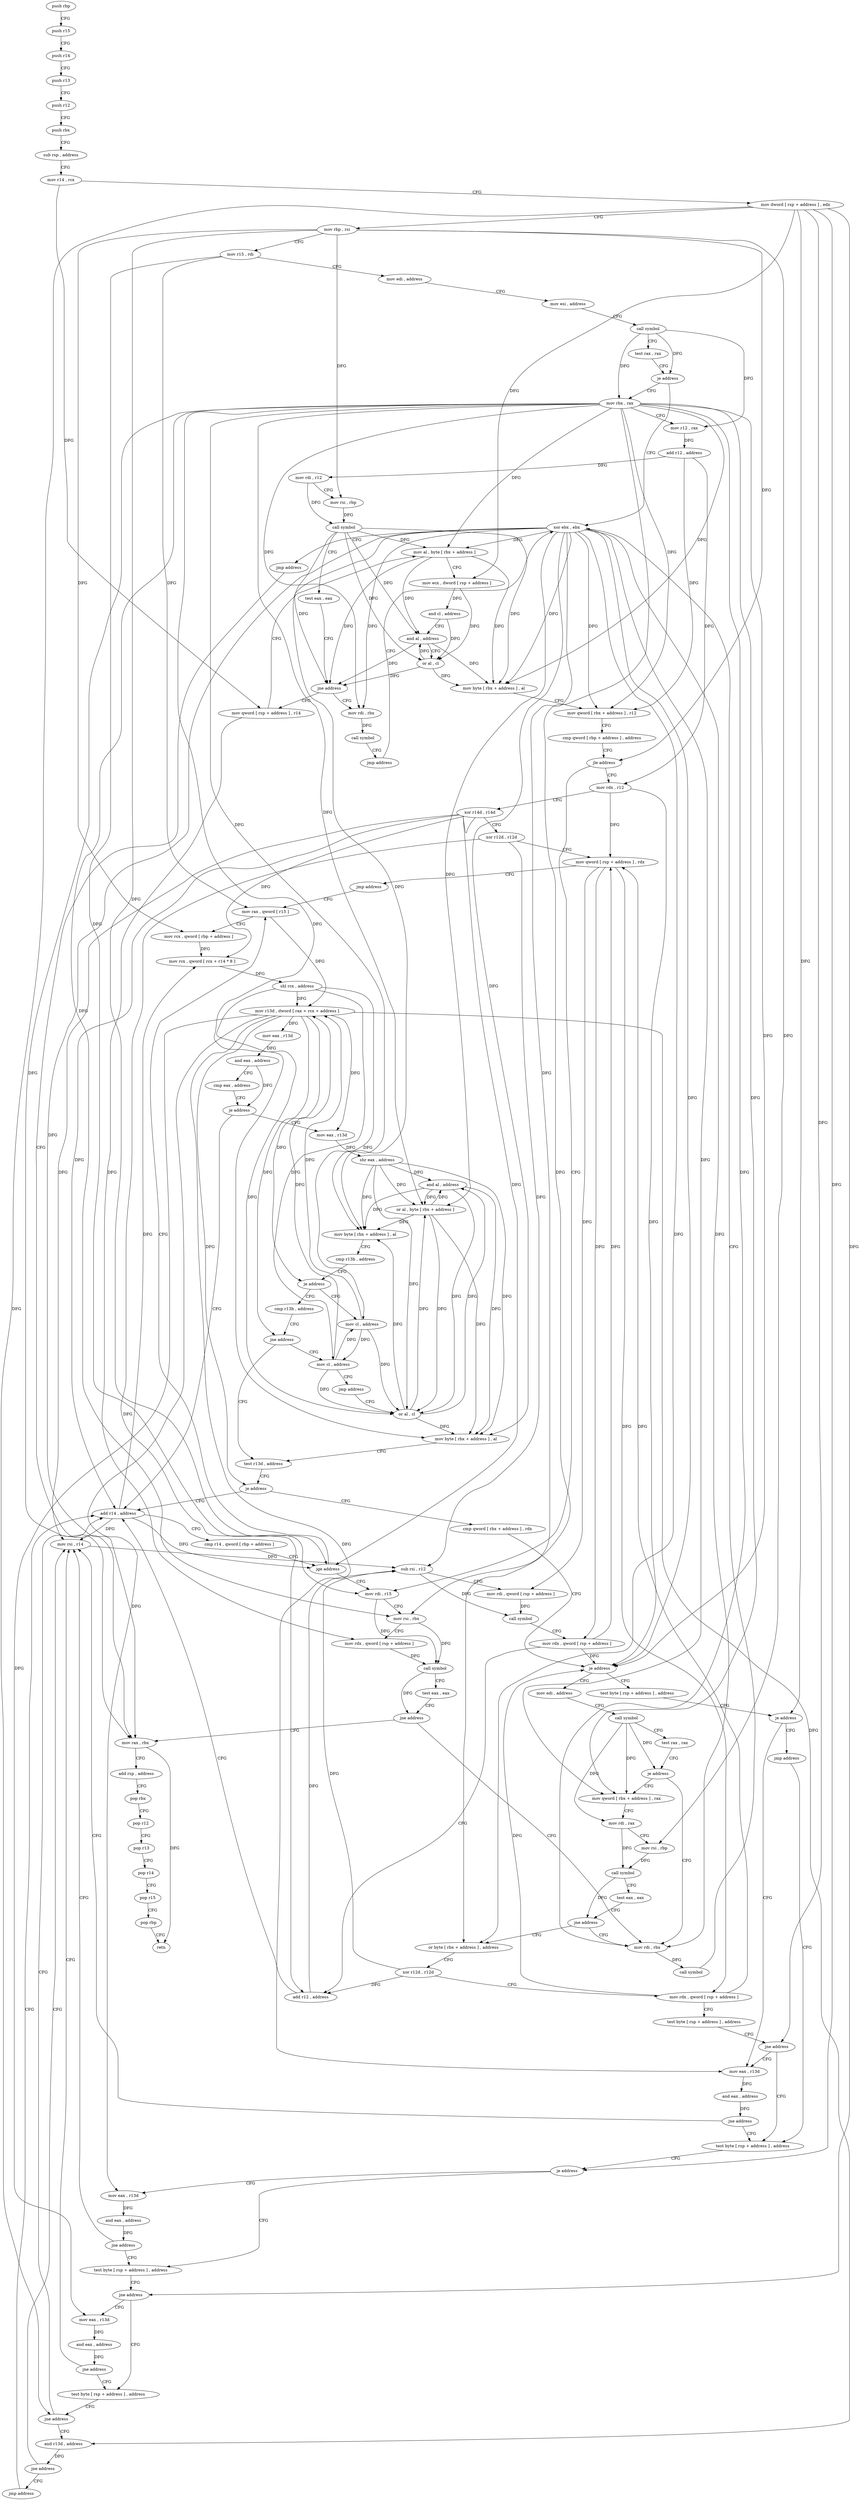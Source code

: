 digraph "func" {
"4242048" [label = "push rbp" ]
"4242049" [label = "push r15" ]
"4242051" [label = "push r14" ]
"4242053" [label = "push r13" ]
"4242055" [label = "push r12" ]
"4242057" [label = "push rbx" ]
"4242058" [label = "sub rsp , address" ]
"4242062" [label = "mov r14 , rcx" ]
"4242065" [label = "mov dword [ rsp + address ] , edx" ]
"4242069" [label = "mov rbp , rsi" ]
"4242072" [label = "mov r15 , rdi" ]
"4242075" [label = "mov edi , address" ]
"4242080" [label = "mov esi , address" ]
"4242085" [label = "call symbol" ]
"4242090" [label = "test rax , rax" ]
"4242093" [label = "je address" ]
"4242517" [label = "xor ebx , ebx" ]
"4242099" [label = "mov rbx , rax" ]
"4242519" [label = "jmp address" ]
"4242491" [label = "mov rax , rbx" ]
"4242102" [label = "mov r12 , rax" ]
"4242105" [label = "add r12 , address" ]
"4242109" [label = "mov rdi , r12" ]
"4242112" [label = "mov rsi , rbp" ]
"4242115" [label = "call symbol" ]
"4242120" [label = "test eax , eax" ]
"4242122" [label = "jne address" ]
"4242521" [label = "mov rdi , rbx" ]
"4242128" [label = "mov qword [ rsp + address ] , r14" ]
"4242494" [label = "add rsp , address" ]
"4242498" [label = "pop rbx" ]
"4242499" [label = "pop r12" ]
"4242501" [label = "pop r13" ]
"4242503" [label = "pop r14" ]
"4242505" [label = "pop r15" ]
"4242507" [label = "pop rbp" ]
"4242508" [label = "retn" ]
"4242524" [label = "call symbol" ]
"4242529" [label = "jmp address" ]
"4242133" [label = "mov al , byte [ rbx + address ]" ]
"4242136" [label = "mov ecx , dword [ rsp + address ]" ]
"4242140" [label = "and cl , address" ]
"4242143" [label = "and al , address" ]
"4242145" [label = "or al , cl" ]
"4242147" [label = "mov byte [ rbx + address ] , al" ]
"4242150" [label = "mov qword [ rbx + address ] , r12" ]
"4242154" [label = "cmp qword [ rbp + address ] , address" ]
"4242159" [label = "jle address" ]
"4242471" [label = "mov rdi , r15" ]
"4242165" [label = "mov rdx , r12" ]
"4242474" [label = "mov rsi , rbx" ]
"4242477" [label = "mov rdx , qword [ rsp + address ]" ]
"4242482" [label = "call symbol" ]
"4242487" [label = "test eax , eax" ]
"4242489" [label = "jne address" ]
"4242509" [label = "mov rdi , rbx" ]
"4242168" [label = "xor r14d , r14d" ]
"4242171" [label = "xor r12d , r12d" ]
"4242174" [label = "mov qword [ rsp + address ] , rdx" ]
"4242179" [label = "jmp address" ]
"4242231" [label = "mov rax , qword [ r15 ]" ]
"4242512" [label = "call symbol" ]
"4242234" [label = "mov rcx , qword [ rbp + address ]" ]
"4242238" [label = "mov rcx , qword [ rcx + r14 * 8 ]" ]
"4242242" [label = "shl rcx , address" ]
"4242246" [label = "mov r13d , dword [ rax + rcx + address ]" ]
"4242251" [label = "mov eax , r13d" ]
"4242254" [label = "and eax , address" ]
"4242259" [label = "cmp eax , address" ]
"4242262" [label = "je address" ]
"4242217" [label = "add r14 , address" ]
"4242264" [label = "mov eax , r13d" ]
"4242221" [label = "cmp r14 , qword [ rbp + address ]" ]
"4242225" [label = "jge address" ]
"4242267" [label = "shr eax , address" ]
"4242270" [label = "and al , address" ]
"4242272" [label = "or al , byte [ rbx + address ]" ]
"4242275" [label = "mov byte [ rbx + address ] , al" ]
"4242278" [label = "cmp r13b , address" ]
"4242282" [label = "je address" ]
"4242294" [label = "mov cl , address" ]
"4242284" [label = "cmp r13b , address" ]
"4242296" [label = "or al , cl" ]
"4242288" [label = "jne address" ]
"4242301" [label = "test r13d , address" ]
"4242290" [label = "mov cl , address" ]
"4242310" [label = "cmp qword [ rbx + address ] , rdx" ]
"4242314" [label = "je address" ]
"4242325" [label = "mov edi , address" ]
"4242316" [label = "test byte [ rsp + address ] , address" ]
"4242308" [label = "je address" ]
"4242292" [label = "jmp address" ]
"4242330" [label = "call symbol" ]
"4242335" [label = "test rax , rax" ]
"4242338" [label = "je address" ]
"4242344" [label = "mov qword [ rbx + address ] , rax" ]
"4242321" [label = "je address" ]
"4242386" [label = "mov eax , r13d" ]
"4242323" [label = "jmp address" ]
"4242298" [label = "mov byte [ rbx + address ] , al" ]
"4242348" [label = "mov rdi , rax" ]
"4242351" [label = "mov rsi , rbp" ]
"4242354" [label = "call symbol" ]
"4242359" [label = "test eax , eax" ]
"4242361" [label = "jne address" ]
"4242367" [label = "or byte [ rbx + address ] , address" ]
"4242389" [label = "and eax , address" ]
"4242394" [label = "jne address" ]
"4242192" [label = "mov rsi , r14" ]
"4242400" [label = "test byte [ rsp + address ] , address" ]
"4242371" [label = "xor r12d , r12d" ]
"4242374" [label = "mov rdx , qword [ rsp + address ]" ]
"4242379" [label = "test byte [ rsp + address ] , address" ]
"4242384" [label = "jne address" ]
"4242195" [label = "sub rsi , r12" ]
"4242198" [label = "mov rdi , qword [ rsp + address ]" ]
"4242203" [label = "call symbol" ]
"4242208" [label = "mov rdx , qword [ rsp + address ]" ]
"4242213" [label = "add r12 , address" ]
"4242405" [label = "je address" ]
"4242421" [label = "test byte [ rsp + address ] , address" ]
"4242407" [label = "mov eax , r13d" ]
"4242426" [label = "jne address" ]
"4242442" [label = "test byte [ rsp + address ] , address" ]
"4242428" [label = "mov eax , r13d" ]
"4242410" [label = "and eax , address" ]
"4242415" [label = "jne address" ]
"4242447" [label = "jne address" ]
"4242453" [label = "and r13d , address" ]
"4242431" [label = "and eax , address" ]
"4242436" [label = "jne address" ]
"4242460" [label = "jne address" ]
"4242466" [label = "jmp address" ]
"4242048" -> "4242049" [ label = "CFG" ]
"4242049" -> "4242051" [ label = "CFG" ]
"4242051" -> "4242053" [ label = "CFG" ]
"4242053" -> "4242055" [ label = "CFG" ]
"4242055" -> "4242057" [ label = "CFG" ]
"4242057" -> "4242058" [ label = "CFG" ]
"4242058" -> "4242062" [ label = "CFG" ]
"4242062" -> "4242065" [ label = "CFG" ]
"4242062" -> "4242128" [ label = "DFG" ]
"4242065" -> "4242069" [ label = "CFG" ]
"4242065" -> "4242136" [ label = "DFG" ]
"4242065" -> "4242321" [ label = "DFG" ]
"4242065" -> "4242384" [ label = "DFG" ]
"4242065" -> "4242405" [ label = "DFG" ]
"4242065" -> "4242426" [ label = "DFG" ]
"4242065" -> "4242447" [ label = "DFG" ]
"4242069" -> "4242072" [ label = "CFG" ]
"4242069" -> "4242112" [ label = "DFG" ]
"4242069" -> "4242159" [ label = "DFG" ]
"4242069" -> "4242234" [ label = "DFG" ]
"4242069" -> "4242225" [ label = "DFG" ]
"4242069" -> "4242351" [ label = "DFG" ]
"4242072" -> "4242075" [ label = "CFG" ]
"4242072" -> "4242471" [ label = "DFG" ]
"4242072" -> "4242231" [ label = "DFG" ]
"4242075" -> "4242080" [ label = "CFG" ]
"4242080" -> "4242085" [ label = "CFG" ]
"4242085" -> "4242090" [ label = "CFG" ]
"4242085" -> "4242093" [ label = "DFG" ]
"4242085" -> "4242099" [ label = "DFG" ]
"4242085" -> "4242102" [ label = "DFG" ]
"4242090" -> "4242093" [ label = "CFG" ]
"4242093" -> "4242517" [ label = "CFG" ]
"4242093" -> "4242099" [ label = "CFG" ]
"4242517" -> "4242519" [ label = "CFG" ]
"4242517" -> "4242491" [ label = "DFG" ]
"4242517" -> "4242521" [ label = "DFG" ]
"4242517" -> "4242133" [ label = "DFG" ]
"4242517" -> "4242147" [ label = "DFG" ]
"4242517" -> "4242150" [ label = "DFG" ]
"4242517" -> "4242474" [ label = "DFG" ]
"4242517" -> "4242509" [ label = "DFG" ]
"4242517" -> "4242272" [ label = "DFG" ]
"4242517" -> "4242275" [ label = "DFG" ]
"4242517" -> "4242298" [ label = "DFG" ]
"4242517" -> "4242314" [ label = "DFG" ]
"4242517" -> "4242344" [ label = "DFG" ]
"4242517" -> "4242367" [ label = "DFG" ]
"4242099" -> "4242102" [ label = "CFG" ]
"4242099" -> "4242491" [ label = "DFG" ]
"4242099" -> "4242521" [ label = "DFG" ]
"4242099" -> "4242133" [ label = "DFG" ]
"4242099" -> "4242147" [ label = "DFG" ]
"4242099" -> "4242150" [ label = "DFG" ]
"4242099" -> "4242474" [ label = "DFG" ]
"4242099" -> "4242509" [ label = "DFG" ]
"4242099" -> "4242272" [ label = "DFG" ]
"4242099" -> "4242275" [ label = "DFG" ]
"4242099" -> "4242298" [ label = "DFG" ]
"4242099" -> "4242314" [ label = "DFG" ]
"4242099" -> "4242344" [ label = "DFG" ]
"4242099" -> "4242367" [ label = "DFG" ]
"4242519" -> "4242491" [ label = "CFG" ]
"4242491" -> "4242494" [ label = "CFG" ]
"4242491" -> "4242508" [ label = "DFG" ]
"4242102" -> "4242105" [ label = "DFG" ]
"4242105" -> "4242109" [ label = "DFG" ]
"4242105" -> "4242150" [ label = "DFG" ]
"4242105" -> "4242165" [ label = "DFG" ]
"4242109" -> "4242112" [ label = "CFG" ]
"4242109" -> "4242115" [ label = "DFG" ]
"4242112" -> "4242115" [ label = "DFG" ]
"4242115" -> "4242120" [ label = "CFG" ]
"4242115" -> "4242122" [ label = "DFG" ]
"4242115" -> "4242133" [ label = "DFG" ]
"4242115" -> "4242143" [ label = "DFG" ]
"4242115" -> "4242145" [ label = "DFG" ]
"4242115" -> "4242147" [ label = "DFG" ]
"4242120" -> "4242122" [ label = "CFG" ]
"4242122" -> "4242521" [ label = "CFG" ]
"4242122" -> "4242128" [ label = "CFG" ]
"4242521" -> "4242524" [ label = "DFG" ]
"4242128" -> "4242133" [ label = "CFG" ]
"4242128" -> "4242477" [ label = "DFG" ]
"4242494" -> "4242498" [ label = "CFG" ]
"4242498" -> "4242499" [ label = "CFG" ]
"4242499" -> "4242501" [ label = "CFG" ]
"4242501" -> "4242503" [ label = "CFG" ]
"4242503" -> "4242505" [ label = "CFG" ]
"4242505" -> "4242507" [ label = "CFG" ]
"4242507" -> "4242508" [ label = "CFG" ]
"4242524" -> "4242529" [ label = "CFG" ]
"4242529" -> "4242517" [ label = "CFG" ]
"4242133" -> "4242136" [ label = "CFG" ]
"4242133" -> "4242122" [ label = "DFG" ]
"4242133" -> "4242143" [ label = "DFG" ]
"4242133" -> "4242147" [ label = "DFG" ]
"4242136" -> "4242140" [ label = "DFG" ]
"4242136" -> "4242145" [ label = "DFG" ]
"4242140" -> "4242143" [ label = "CFG" ]
"4242140" -> "4242145" [ label = "DFG" ]
"4242143" -> "4242145" [ label = "CFG" ]
"4242143" -> "4242122" [ label = "DFG" ]
"4242143" -> "4242147" [ label = "DFG" ]
"4242145" -> "4242147" [ label = "DFG" ]
"4242145" -> "4242122" [ label = "DFG" ]
"4242145" -> "4242143" [ label = "DFG" ]
"4242147" -> "4242150" [ label = "CFG" ]
"4242150" -> "4242154" [ label = "CFG" ]
"4242154" -> "4242159" [ label = "CFG" ]
"4242159" -> "4242471" [ label = "CFG" ]
"4242159" -> "4242165" [ label = "CFG" ]
"4242471" -> "4242474" [ label = "CFG" ]
"4242471" -> "4242482" [ label = "DFG" ]
"4242165" -> "4242168" [ label = "CFG" ]
"4242165" -> "4242174" [ label = "DFG" ]
"4242165" -> "4242314" [ label = "DFG" ]
"4242474" -> "4242477" [ label = "CFG" ]
"4242474" -> "4242482" [ label = "DFG" ]
"4242477" -> "4242482" [ label = "DFG" ]
"4242482" -> "4242487" [ label = "CFG" ]
"4242482" -> "4242489" [ label = "DFG" ]
"4242487" -> "4242489" [ label = "CFG" ]
"4242489" -> "4242509" [ label = "CFG" ]
"4242489" -> "4242491" [ label = "CFG" ]
"4242509" -> "4242512" [ label = "DFG" ]
"4242168" -> "4242171" [ label = "CFG" ]
"4242168" -> "4242238" [ label = "DFG" ]
"4242168" -> "4242217" [ label = "DFG" ]
"4242168" -> "4242225" [ label = "DFG" ]
"4242168" -> "4242192" [ label = "DFG" ]
"4242171" -> "4242174" [ label = "CFG" ]
"4242171" -> "4242195" [ label = "DFG" ]
"4242171" -> "4242213" [ label = "DFG" ]
"4242174" -> "4242179" [ label = "CFG" ]
"4242174" -> "4242374" [ label = "DFG" ]
"4242174" -> "4242198" [ label = "DFG" ]
"4242174" -> "4242208" [ label = "DFG" ]
"4242179" -> "4242231" [ label = "CFG" ]
"4242231" -> "4242234" [ label = "CFG" ]
"4242231" -> "4242246" [ label = "DFG" ]
"4242512" -> "4242517" [ label = "CFG" ]
"4242234" -> "4242238" [ label = "DFG" ]
"4242238" -> "4242242" [ label = "DFG" ]
"4242242" -> "4242246" [ label = "DFG" ]
"4242242" -> "4242294" [ label = "DFG" ]
"4242242" -> "4242296" [ label = "DFG" ]
"4242242" -> "4242290" [ label = "DFG" ]
"4242246" -> "4242251" [ label = "DFG" ]
"4242246" -> "4242264" [ label = "DFG" ]
"4242246" -> "4242282" [ label = "DFG" ]
"4242246" -> "4242288" [ label = "DFG" ]
"4242246" -> "4242308" [ label = "DFG" ]
"4242246" -> "4242386" [ label = "DFG" ]
"4242246" -> "4242407" [ label = "DFG" ]
"4242246" -> "4242428" [ label = "DFG" ]
"4242246" -> "4242453" [ label = "DFG" ]
"4242251" -> "4242254" [ label = "DFG" ]
"4242254" -> "4242259" [ label = "CFG" ]
"4242254" -> "4242262" [ label = "DFG" ]
"4242259" -> "4242262" [ label = "CFG" ]
"4242262" -> "4242217" [ label = "CFG" ]
"4242262" -> "4242264" [ label = "CFG" ]
"4242217" -> "4242221" [ label = "CFG" ]
"4242217" -> "4242238" [ label = "DFG" ]
"4242217" -> "4242225" [ label = "DFG" ]
"4242217" -> "4242192" [ label = "DFG" ]
"4242264" -> "4242267" [ label = "DFG" ]
"4242221" -> "4242225" [ label = "CFG" ]
"4242225" -> "4242471" [ label = "CFG" ]
"4242225" -> "4242231" [ label = "CFG" ]
"4242267" -> "4242270" [ label = "DFG" ]
"4242267" -> "4242272" [ label = "DFG" ]
"4242267" -> "4242275" [ label = "DFG" ]
"4242267" -> "4242296" [ label = "DFG" ]
"4242267" -> "4242298" [ label = "DFG" ]
"4242270" -> "4242272" [ label = "DFG" ]
"4242270" -> "4242275" [ label = "DFG" ]
"4242270" -> "4242296" [ label = "DFG" ]
"4242270" -> "4242298" [ label = "DFG" ]
"4242272" -> "4242275" [ label = "DFG" ]
"4242272" -> "4242270" [ label = "DFG" ]
"4242272" -> "4242296" [ label = "DFG" ]
"4242272" -> "4242298" [ label = "DFG" ]
"4242275" -> "4242278" [ label = "CFG" ]
"4242278" -> "4242282" [ label = "CFG" ]
"4242282" -> "4242294" [ label = "CFG" ]
"4242282" -> "4242284" [ label = "CFG" ]
"4242294" -> "4242296" [ label = "DFG" ]
"4242294" -> "4242246" [ label = "DFG" ]
"4242294" -> "4242290" [ label = "DFG" ]
"4242284" -> "4242288" [ label = "CFG" ]
"4242296" -> "4242298" [ label = "DFG" ]
"4242296" -> "4242270" [ label = "DFG" ]
"4242296" -> "4242275" [ label = "DFG" ]
"4242296" -> "4242272" [ label = "DFG" ]
"4242288" -> "4242301" [ label = "CFG" ]
"4242288" -> "4242290" [ label = "CFG" ]
"4242301" -> "4242308" [ label = "CFG" ]
"4242290" -> "4242292" [ label = "CFG" ]
"4242290" -> "4242246" [ label = "DFG" ]
"4242290" -> "4242294" [ label = "DFG" ]
"4242290" -> "4242296" [ label = "DFG" ]
"4242310" -> "4242314" [ label = "CFG" ]
"4242314" -> "4242325" [ label = "CFG" ]
"4242314" -> "4242316" [ label = "CFG" ]
"4242325" -> "4242330" [ label = "CFG" ]
"4242316" -> "4242321" [ label = "CFG" ]
"4242308" -> "4242217" [ label = "CFG" ]
"4242308" -> "4242310" [ label = "CFG" ]
"4242292" -> "4242296" [ label = "CFG" ]
"4242330" -> "4242335" [ label = "CFG" ]
"4242330" -> "4242338" [ label = "DFG" ]
"4242330" -> "4242344" [ label = "DFG" ]
"4242330" -> "4242348" [ label = "DFG" ]
"4242335" -> "4242338" [ label = "CFG" ]
"4242338" -> "4242509" [ label = "CFG" ]
"4242338" -> "4242344" [ label = "CFG" ]
"4242344" -> "4242348" [ label = "CFG" ]
"4242321" -> "4242386" [ label = "CFG" ]
"4242321" -> "4242323" [ label = "CFG" ]
"4242386" -> "4242389" [ label = "DFG" ]
"4242323" -> "4242400" [ label = "CFG" ]
"4242298" -> "4242301" [ label = "CFG" ]
"4242348" -> "4242351" [ label = "CFG" ]
"4242348" -> "4242354" [ label = "DFG" ]
"4242351" -> "4242354" [ label = "DFG" ]
"4242354" -> "4242359" [ label = "CFG" ]
"4242354" -> "4242361" [ label = "DFG" ]
"4242359" -> "4242361" [ label = "CFG" ]
"4242361" -> "4242509" [ label = "CFG" ]
"4242361" -> "4242367" [ label = "CFG" ]
"4242367" -> "4242371" [ label = "CFG" ]
"4242389" -> "4242394" [ label = "DFG" ]
"4242394" -> "4242192" [ label = "CFG" ]
"4242394" -> "4242400" [ label = "CFG" ]
"4242192" -> "4242195" [ label = "DFG" ]
"4242400" -> "4242405" [ label = "CFG" ]
"4242371" -> "4242374" [ label = "CFG" ]
"4242371" -> "4242195" [ label = "DFG" ]
"4242371" -> "4242213" [ label = "DFG" ]
"4242374" -> "4242379" [ label = "CFG" ]
"4242374" -> "4242174" [ label = "DFG" ]
"4242374" -> "4242314" [ label = "DFG" ]
"4242379" -> "4242384" [ label = "CFG" ]
"4242384" -> "4242400" [ label = "CFG" ]
"4242384" -> "4242386" [ label = "CFG" ]
"4242195" -> "4242198" [ label = "CFG" ]
"4242195" -> "4242203" [ label = "DFG" ]
"4242198" -> "4242203" [ label = "DFG" ]
"4242203" -> "4242208" [ label = "CFG" ]
"4242208" -> "4242213" [ label = "CFG" ]
"4242208" -> "4242174" [ label = "DFG" ]
"4242208" -> "4242314" [ label = "DFG" ]
"4242213" -> "4242217" [ label = "CFG" ]
"4242213" -> "4242195" [ label = "DFG" ]
"4242405" -> "4242421" [ label = "CFG" ]
"4242405" -> "4242407" [ label = "CFG" ]
"4242421" -> "4242426" [ label = "CFG" ]
"4242407" -> "4242410" [ label = "DFG" ]
"4242426" -> "4242442" [ label = "CFG" ]
"4242426" -> "4242428" [ label = "CFG" ]
"4242442" -> "4242447" [ label = "CFG" ]
"4242428" -> "4242431" [ label = "DFG" ]
"4242410" -> "4242415" [ label = "DFG" ]
"4242415" -> "4242192" [ label = "CFG" ]
"4242415" -> "4242421" [ label = "CFG" ]
"4242447" -> "4242217" [ label = "CFG" ]
"4242447" -> "4242453" [ label = "CFG" ]
"4242453" -> "4242460" [ label = "DFG" ]
"4242431" -> "4242436" [ label = "DFG" ]
"4242436" -> "4242192" [ label = "CFG" ]
"4242436" -> "4242442" [ label = "CFG" ]
"4242460" -> "4242192" [ label = "CFG" ]
"4242460" -> "4242466" [ label = "CFG" ]
"4242466" -> "4242217" [ label = "CFG" ]
}
